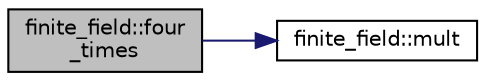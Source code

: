 digraph "finite_field::four_times"
{
  edge [fontname="Helvetica",fontsize="10",labelfontname="Helvetica",labelfontsize="10"];
  node [fontname="Helvetica",fontsize="10",shape=record];
  rankdir="LR";
  Node2932 [label="finite_field::four\l_times",height=0.2,width=0.4,color="black", fillcolor="grey75", style="filled", fontcolor="black"];
  Node2932 -> Node2933 [color="midnightblue",fontsize="10",style="solid",fontname="Helvetica"];
  Node2933 [label="finite_field::mult",height=0.2,width=0.4,color="black", fillcolor="white", style="filled",URL="$df/d5a/classfinite__field.html#a24fb5917aa6d4d656fd855b7f44a13b0"];
}
